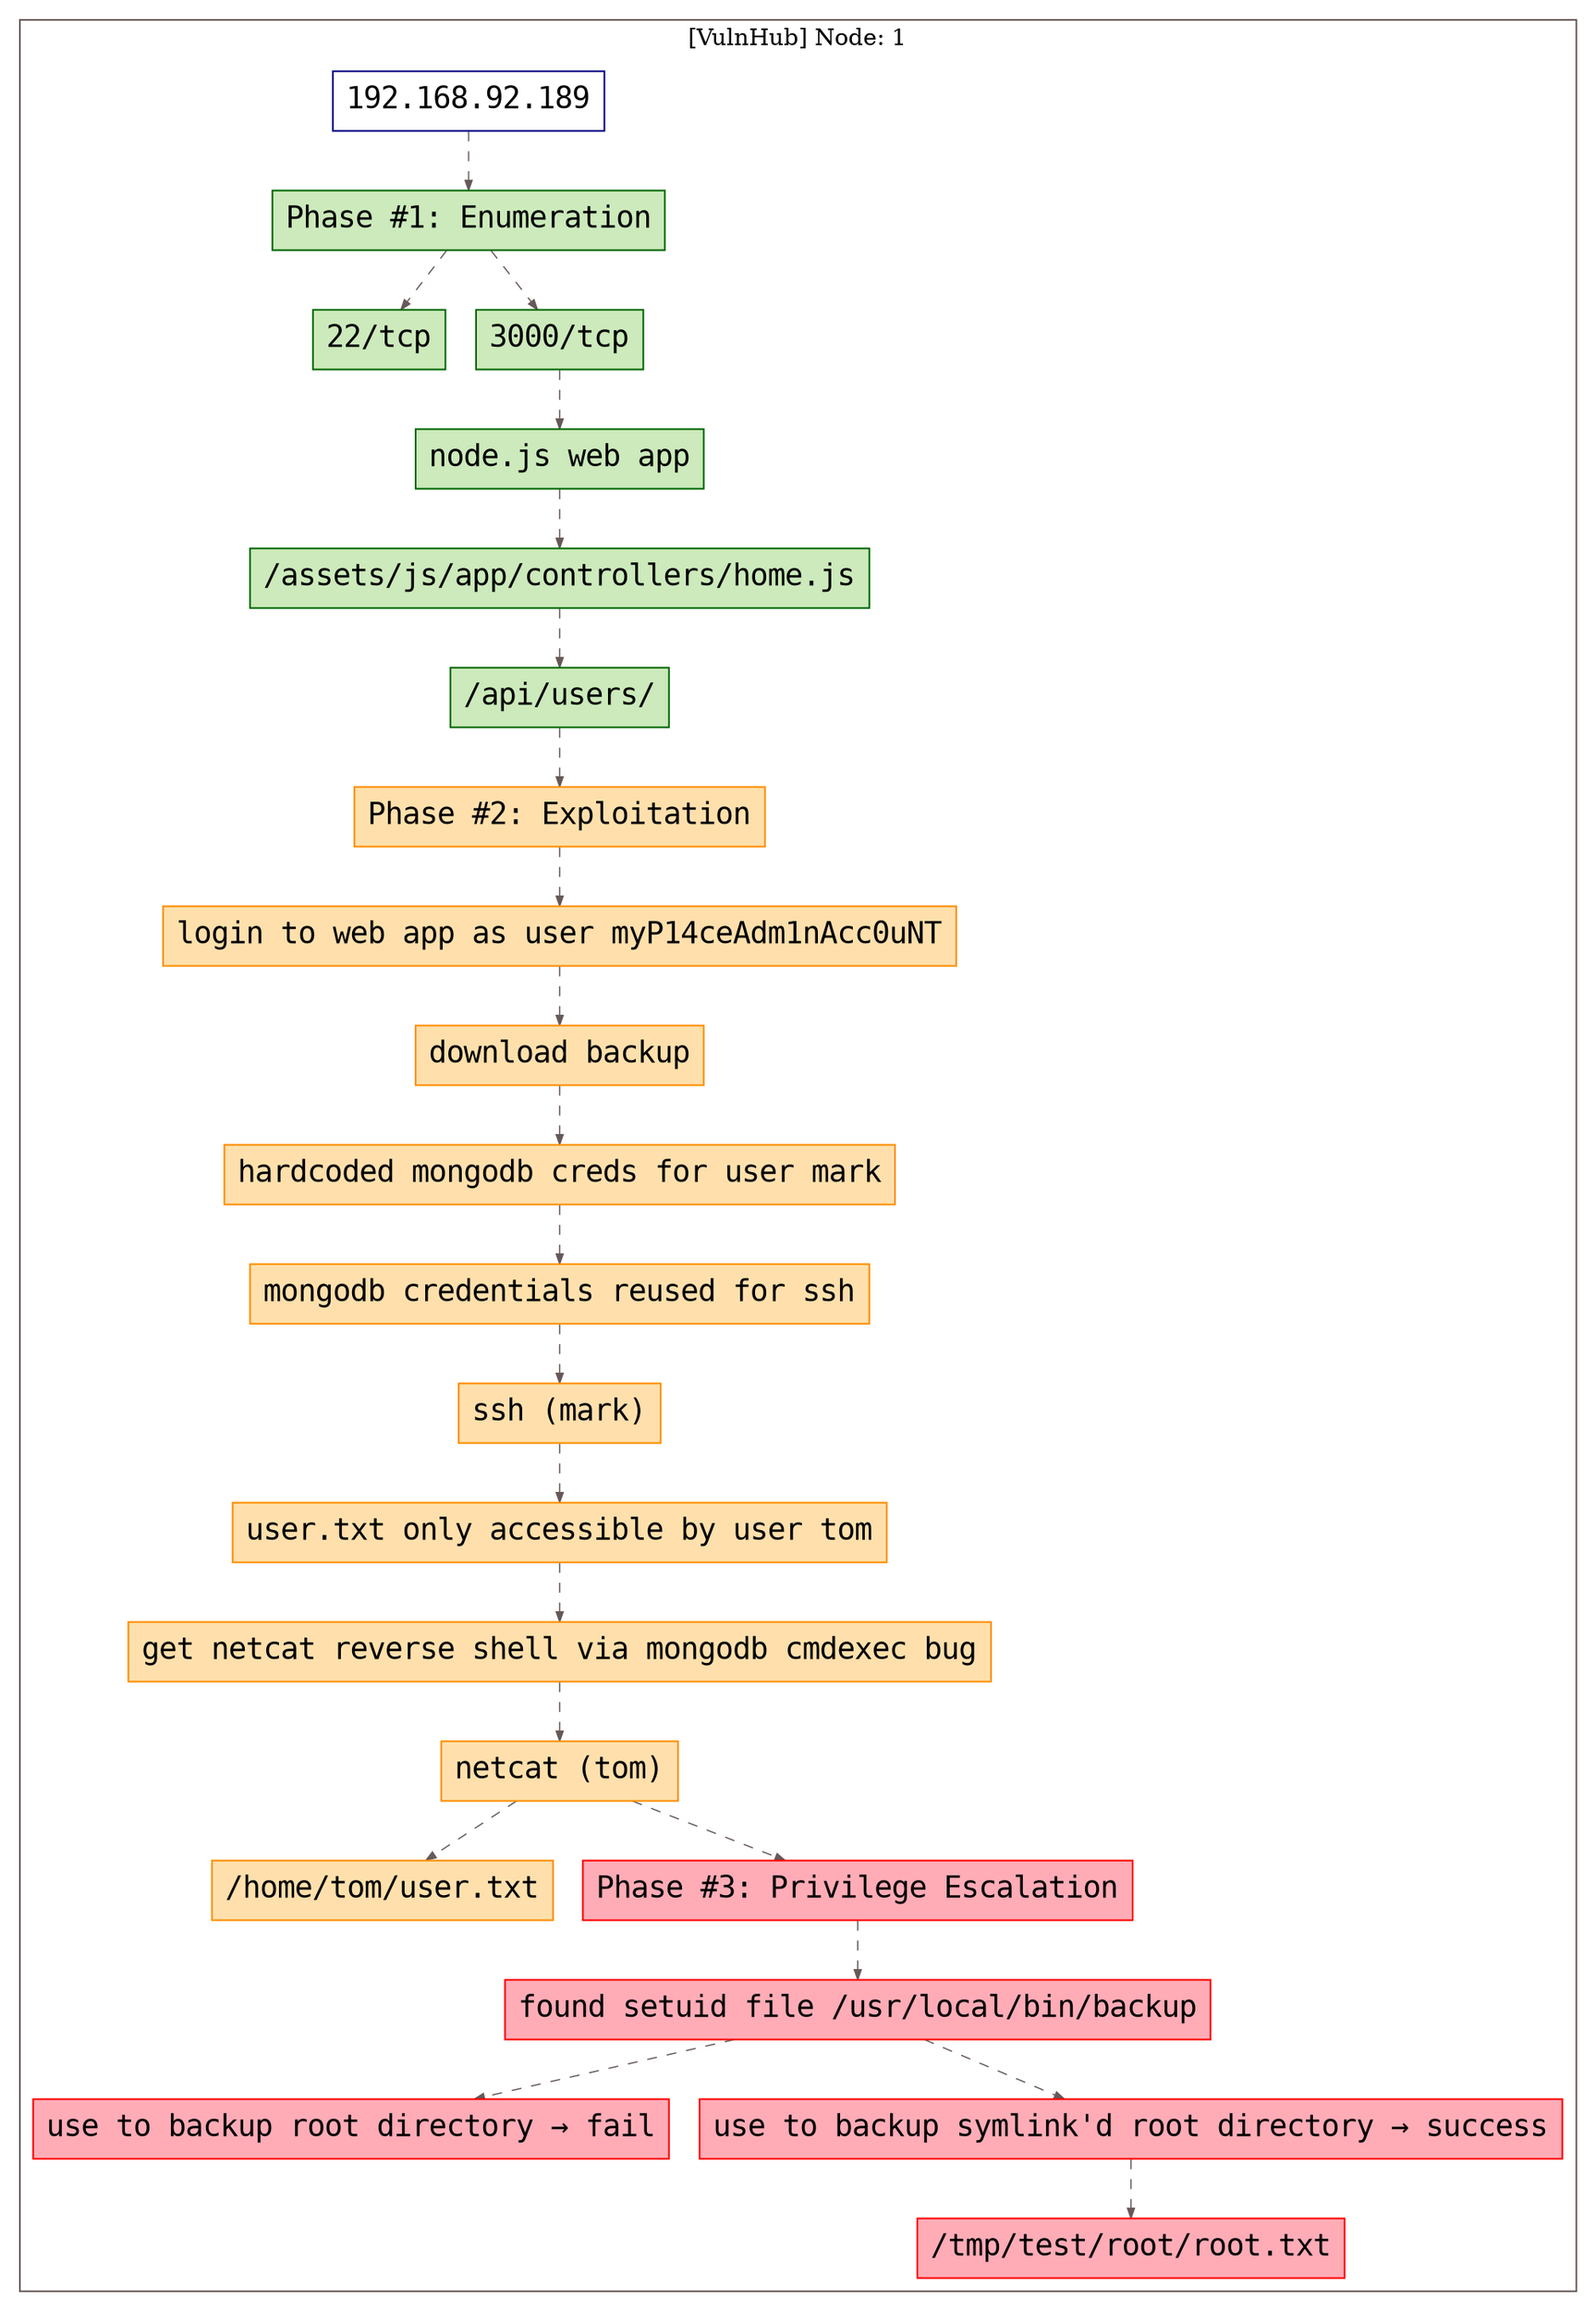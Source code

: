 digraph G {
  #rankdir=LR;
  nodesdictep=1.0; splines="line"; K=0.6; overlap=scale; fixedsize=true; resolution=72; bgcolor="#ffffff"; outputorder="edgesfirst";
  node [fontname="courier" fontsize=18 shape=box width=0.25 fillcolor="white" style="filled,solid"];
  edge [style=dashed color="#665957" penwidth=0.75 arrowsize=0.6];

  0[label="192.168.92.189" color="navyblue" fillcolor="#ffffff" tooltip="[VulnHub] Node: 1"];
  10[label="hardcoded mongodb creds for user mark" color="darkorange" fillcolor="#ffe0ac" tooltip="Phase #2:Exploitation"];
  11[label="mongodb credentials reused for ssh" color="darkorange" fillcolor="#ffe0ac" tooltip="Phase #2:Exploitation"];
  12[label="ssh (mark)" color="darkorange" fillcolor="#ffe0ac" tooltip="Phase #2:Exploitation"];
  13[label="user.txt only accessible by user tom" color="darkorange" fillcolor="#ffe0ac" tooltip="Phase #2:Exploitation"];
  14[label="get netcat reverse shell via mongodb cmdexec bug" color="darkorange" fillcolor="#ffe0ac" tooltip="Phase #2:Exploitation"];
  15[label="netcat (tom)" color="darkorange" fillcolor="#ffe0ac" tooltip="Phase #2:Exploitation"];
  16[label="/home/tom/user.txt" color="darkorange" fillcolor="#ffe0ac" tooltip="Phase #2:Exploitation"];
  17[label="Phase #3: Privilege Escalation" color="red" fillcolor="#ffacb7" tooltip="Phase #3:Privilege Escalation"];
  18[label="found setuid file /usr/local/bin/backup" color="red" fillcolor="#ffacb7" tooltip="Phase #3:Privilege Escalation"];
  19[label="use to backup root directory → fail" color="red" fillcolor="#ffacb7" tooltip="Phase #3:Privilege Escalation"];
  1[label="Phase #1: Enumeration" color="darkgreen" fillcolor="#cceabb" tooltip="Phase #1:Enumeration"];
  20[label="use to backup symlink'd root directory → success" color="red" fillcolor="#ffacb7" tooltip="Phase #3:Privilege Escalation"];
  21[label="/tmp/test/root/root.txt" color="red" fillcolor="#ffacb7" tooltip="Phase #3:Privilege Escalation"];
  2[label="22/tcp" color="darkgreen" fillcolor="#cceabb" tooltip="Phase #1:Enumeration"];
  3[label="3000/tcp" color="darkgreen" fillcolor="#cceabb" tooltip="Phase #1:Enumeration"];
  4[label="node.js web app" color="darkgreen" fillcolor="#cceabb" tooltip="Phase #1:Enumeration"];
  5[label="/assets/js/app/controllers/home.js" color="darkgreen" fillcolor="#cceabb" tooltip="Phase #1:Enumeration"];
  6[label="/api/users/" color="darkgreen" fillcolor="#cceabb" tooltip="Phase #1:Enumeration"];
  7[label="Phase #2: Exploitation" color="darkorange" fillcolor="#ffe0ac" tooltip="Phase #2:Exploitation"];
  8[label="login to web app as user myP14ceAdm1nAcc0uNT" color="darkorange" fillcolor="#ffe0ac" tooltip="Phase #2:Exploitation"];
  9[label="download backup" color="darkorange" fillcolor="#ffe0ac" tooltip="Phase #2:Exploitation"];

  subgraph cluster_0 {
    node [style="filled,solid"];
    label = "[VulnHub] Node: 1";
    color = "#665957";
    0 -> 1 [color="#665957"];
    1 -> 2 [color="#665957"];
    1 -> 3 [color="#665957"];
    10 -> 11 [color="#665957"];
    11 -> 12 [color="#665957"];
    12 -> 13 [color="#665957"];
    13 -> 14 [color="#665957"];
    14 -> 15 [color="#665957"];
    15 -> 16 [color="#665957"];
    15 -> 17 [color="#665957"];
    17 -> 18 [color="#665957"];
    18 -> 19 [color="#665957"];
    18 -> 20 [color="#665957"];
    20 -> 21 [color="#665957"];
    3 -> 4 [color="#665957"];
    4 -> 5 [color="#665957"];
    5 -> 6 [color="#665957"];
    6 -> 7 [color="#665957"];
    7 -> 8 [color="#665957"];
    8 -> 9 [color="#665957"];
    9 -> 10 [color="#665957"];
  }
}
